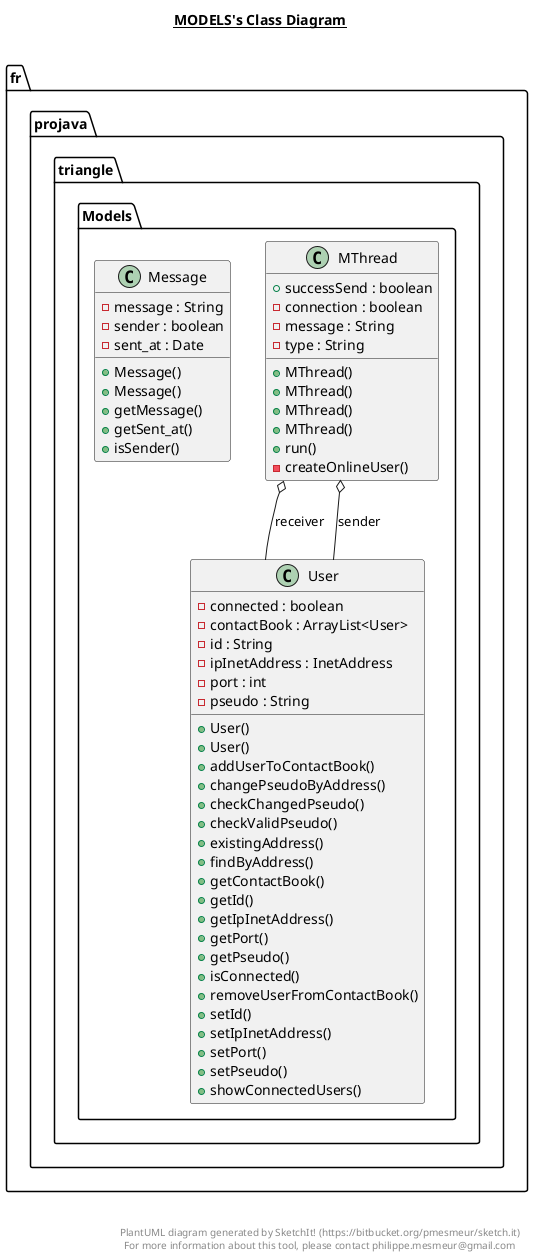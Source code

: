 @startuml

title __MODELS's Class Diagram__\n

    class fr.projava.triangle.Models.MThread {
        + successSend : boolean
        - connection : boolean
        - message : String
        - type : String
        + MThread()
        + MThread()
        + MThread()
        + MThread()
        + run()
        - createOnlineUser()
    }

    class fr.projava.triangle.Models.Message {
        - message : String
        - sender : boolean
        - sent_at : Date
        + Message()
        + Message()
        + getMessage()
        + getSent_at()
        + isSender()
    }


    class fr.projava.triangle.Models.User {
        - connected : boolean
        - contactBook : ArrayList<User>
        - id : String
        - ipInetAddress : InetAddress
        - port : int
        - pseudo : String
        + User()
        + User()
        + addUserToContactBook()
        + changePseudoByAddress()
        + checkChangedPseudo()
        + checkValidPseudo()
        + existingAddress()
        + findByAddress()
        + getContactBook()
        + getId()
        + getIpInetAddress()
        + getPort()
        + getPseudo()
        + isConnected()
        + removeUserFromContactBook()
        + setId()
        + setIpInetAddress()
        + setPort()
        + setPseudo()
        + showConnectedUsers()
    }


  fr.projava.triangle.Models.MThread o-- fr.projava.triangle.Models.User : receiver
  fr.projava.triangle.Models.MThread o-- fr.projava.triangle.Models.User : sender


right footer


PlantUML diagram generated by SketchIt! (https://bitbucket.org/pmesmeur/sketch.it)
For more information about this tool, please contact philippe.mesmeur@gmail.com
endfooter

@enduml
